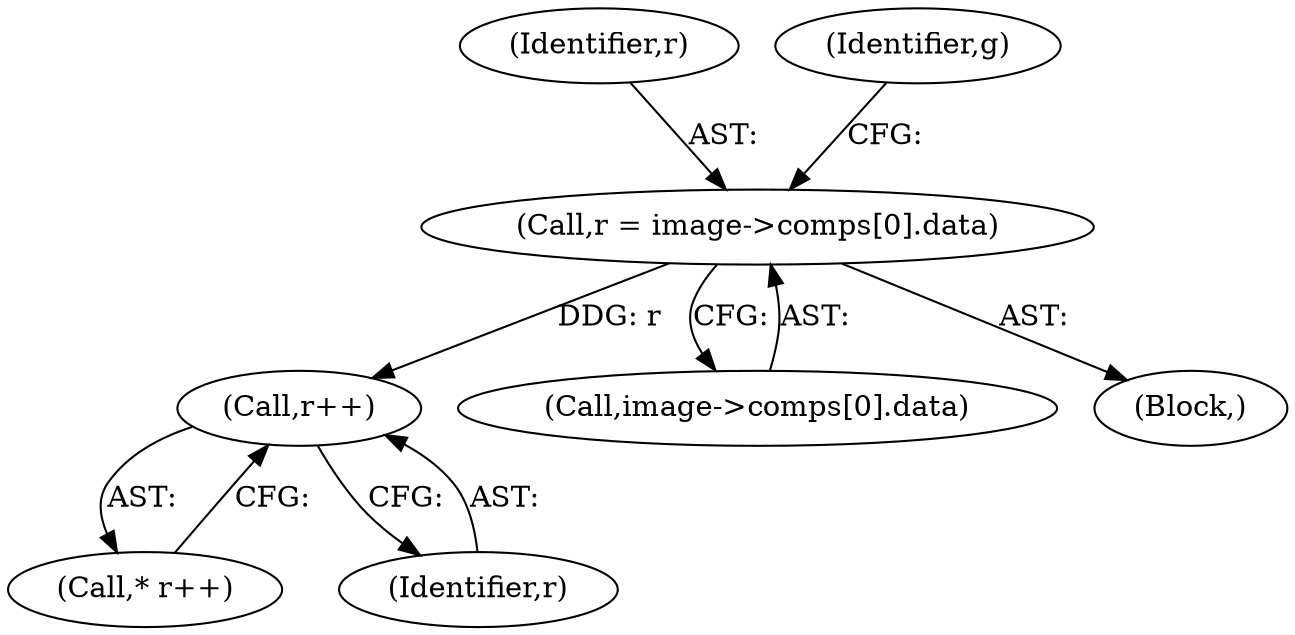 digraph "0_openjpeg_2e5ab1d9987831c981ff05862e8ccf1381ed58ea@array" {
"1000628" [label="(Call,r = image->comps[0].data)"];
"1000672" [label="(Call,r++)"];
"1000628" [label="(Call,r = image->comps[0].data)"];
"1000630" [label="(Call,image->comps[0].data)"];
"1000671" [label="(Call,* r++)"];
"1000673" [label="(Identifier,r)"];
"1000629" [label="(Identifier,r)"];
"1000672" [label="(Call,r++)"];
"1000638" [label="(Identifier,g)"];
"1000582" [label="(Block,)"];
"1000628" -> "1000582"  [label="AST: "];
"1000628" -> "1000630"  [label="CFG: "];
"1000629" -> "1000628"  [label="AST: "];
"1000630" -> "1000628"  [label="AST: "];
"1000638" -> "1000628"  [label="CFG: "];
"1000628" -> "1000672"  [label="DDG: r"];
"1000672" -> "1000671"  [label="AST: "];
"1000672" -> "1000673"  [label="CFG: "];
"1000673" -> "1000672"  [label="AST: "];
"1000671" -> "1000672"  [label="CFG: "];
}
